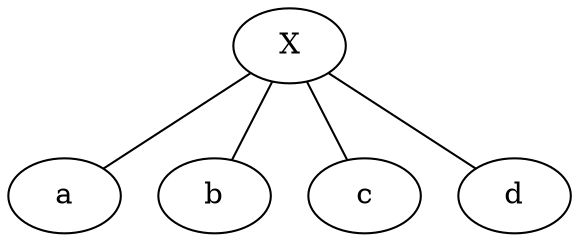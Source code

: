 graph graphname {
    1 [label = "X"];
    2 [label = "a"];
    3 [label = "b"];
    4 [label = "c"];
    5 [label = "d"];
    1 -- 2;
    1 -- 3;
    1 -- 4;
    1 -- 5;
}
